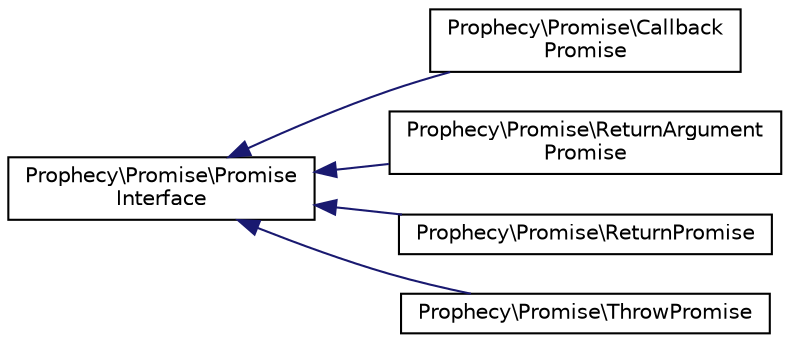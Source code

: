 digraph "Graphical Class Hierarchy"
{
  edge [fontname="Helvetica",fontsize="10",labelfontname="Helvetica",labelfontsize="10"];
  node [fontname="Helvetica",fontsize="10",shape=record];
  rankdir="LR";
  Node0 [label="Prophecy\\Promise\\Promise\lInterface",height=0.2,width=0.4,color="black", fillcolor="white", style="filled",URL="$interfaceProphecy_1_1Promise_1_1PromiseInterface.html"];
  Node0 -> Node1 [dir="back",color="midnightblue",fontsize="10",style="solid",fontname="Helvetica"];
  Node1 [label="Prophecy\\Promise\\Callback\lPromise",height=0.2,width=0.4,color="black", fillcolor="white", style="filled",URL="$classProphecy_1_1Promise_1_1CallbackPromise.html"];
  Node0 -> Node2 [dir="back",color="midnightblue",fontsize="10",style="solid",fontname="Helvetica"];
  Node2 [label="Prophecy\\Promise\\ReturnArgument\lPromise",height=0.2,width=0.4,color="black", fillcolor="white", style="filled",URL="$classProphecy_1_1Promise_1_1ReturnArgumentPromise.html"];
  Node0 -> Node3 [dir="back",color="midnightblue",fontsize="10",style="solid",fontname="Helvetica"];
  Node3 [label="Prophecy\\Promise\\ReturnPromise",height=0.2,width=0.4,color="black", fillcolor="white", style="filled",URL="$classProphecy_1_1Promise_1_1ReturnPromise.html"];
  Node0 -> Node4 [dir="back",color="midnightblue",fontsize="10",style="solid",fontname="Helvetica"];
  Node4 [label="Prophecy\\Promise\\ThrowPromise",height=0.2,width=0.4,color="black", fillcolor="white", style="filled",URL="$classProphecy_1_1Promise_1_1ThrowPromise.html"];
}
